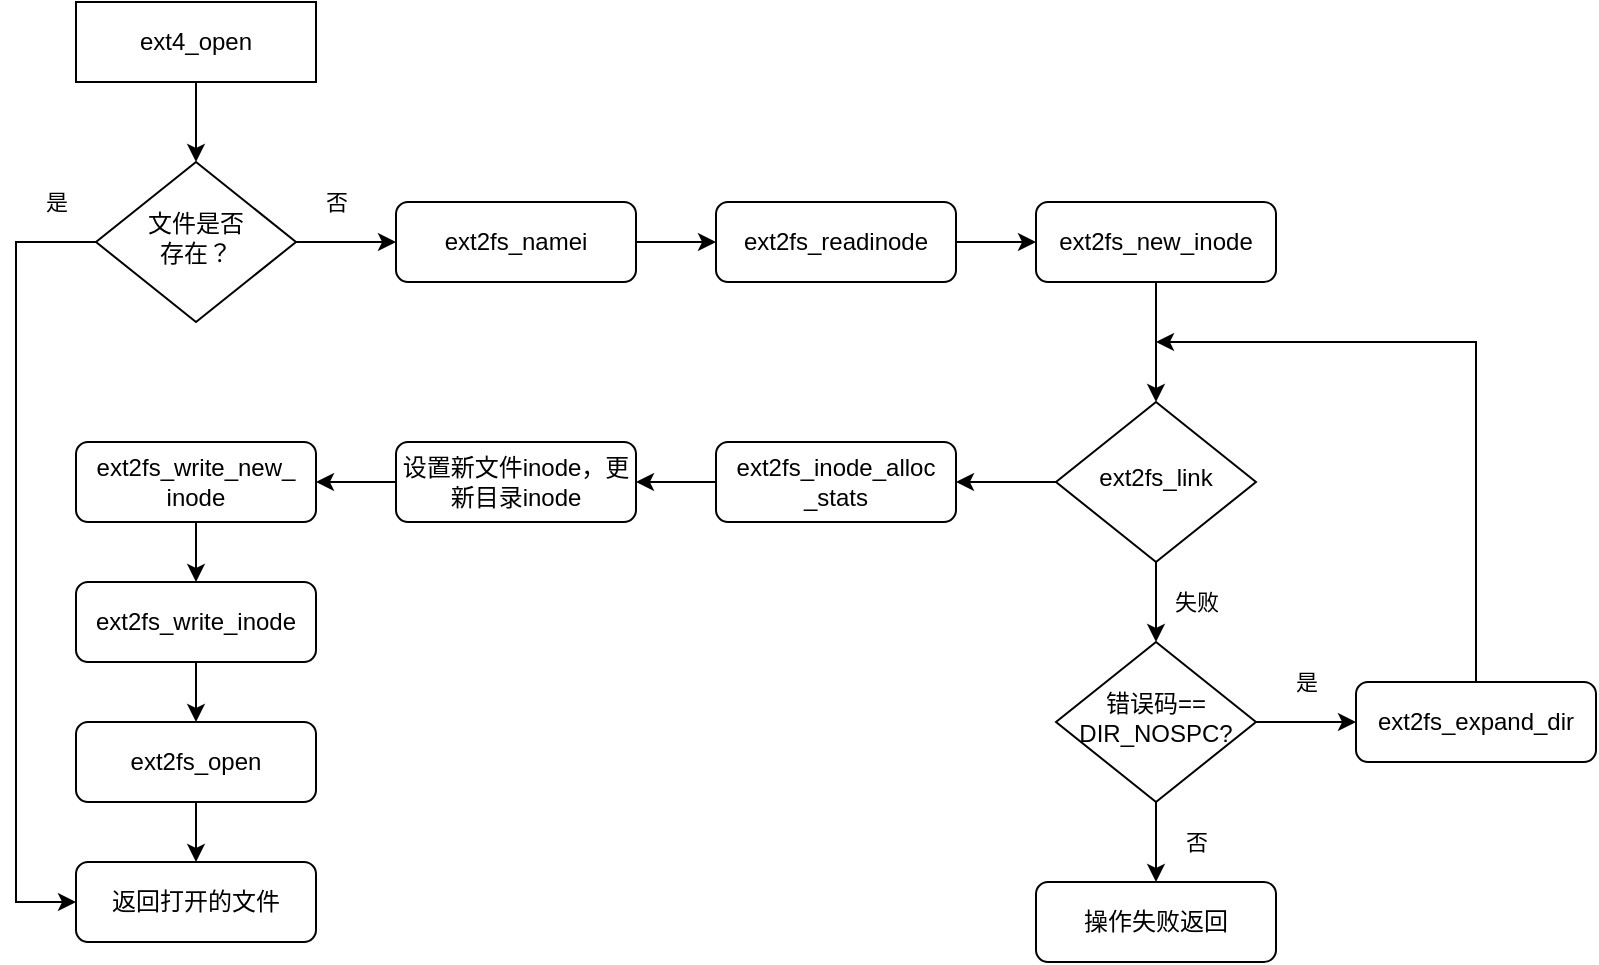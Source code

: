 <mxfile version="21.3.7" type="github">
  <diagram id="C5RBs43oDa-KdzZeNtuy" name="Page-1">
    <mxGraphModel dx="1018" dy="619" grid="1" gridSize="10" guides="1" tooltips="1" connect="1" arrows="1" fold="1" page="1" pageScale="1" pageWidth="500" pageHeight="300" math="0" shadow="0">
      <root>
        <mxCell id="WIyWlLk6GJQsqaUBKTNV-0" />
        <mxCell id="WIyWlLk6GJQsqaUBKTNV-1" parent="WIyWlLk6GJQsqaUBKTNV-0" />
        <mxCell id="WIyWlLk6GJQsqaUBKTNV-6" value="文件是否&lt;br&gt;存在？" style="rhombus;whiteSpace=wrap;html=1;shadow=0;fontFamily=Helvetica;fontSize=12;align=center;strokeWidth=1;spacing=6;spacingTop=-4;movable=1;resizable=1;rotatable=1;deletable=1;editable=1;locked=0;connectable=1;" parent="WIyWlLk6GJQsqaUBKTNV-1" vertex="1">
          <mxGeometry x="150" y="160" width="100" height="80" as="geometry" />
        </mxCell>
        <mxCell id="WIyWlLk6GJQsqaUBKTNV-7" value="ext2fs_namei" style="rounded=1;whiteSpace=wrap;html=1;fontSize=12;glass=0;strokeWidth=1;shadow=0;movable=1;resizable=1;rotatable=1;deletable=1;editable=1;locked=0;connectable=1;" parent="WIyWlLk6GJQsqaUBKTNV-1" vertex="1">
          <mxGeometry x="300" y="180" width="120" height="40" as="geometry" />
        </mxCell>
        <mxCell id="37cyVDTIAajDvD5pcmCs-14" value="否" style="edgeStyle=orthogonalEdgeStyle;rounded=0;orthogonalLoop=1;jettySize=auto;html=1;movable=1;resizable=1;rotatable=1;deletable=1;editable=1;locked=0;connectable=1;" parent="WIyWlLk6GJQsqaUBKTNV-1" source="WIyWlLk6GJQsqaUBKTNV-6" target="WIyWlLk6GJQsqaUBKTNV-7" edge="1">
          <mxGeometry x="-0.2" y="20" relative="1" as="geometry">
            <mxPoint as="offset" />
          </mxGeometry>
        </mxCell>
        <mxCell id="37cyVDTIAajDvD5pcmCs-1" value="ext2fs_readinode" style="rounded=1;whiteSpace=wrap;html=1;fontSize=12;glass=0;strokeWidth=1;shadow=0;movable=1;resizable=1;rotatable=1;deletable=1;editable=1;locked=0;connectable=1;" parent="WIyWlLk6GJQsqaUBKTNV-1" vertex="1">
          <mxGeometry x="460" y="180" width="120" height="40" as="geometry" />
        </mxCell>
        <mxCell id="37cyVDTIAajDvD5pcmCs-2" value="" style="edgeStyle=orthogonalEdgeStyle;rounded=0;orthogonalLoop=1;jettySize=auto;html=1;movable=1;resizable=1;rotatable=1;deletable=1;editable=1;locked=0;connectable=1;" parent="WIyWlLk6GJQsqaUBKTNV-1" source="WIyWlLk6GJQsqaUBKTNV-7" target="37cyVDTIAajDvD5pcmCs-1" edge="1">
          <mxGeometry relative="1" as="geometry" />
        </mxCell>
        <mxCell id="37cyVDTIAajDvD5pcmCs-5" value="ext2fs_new_inode" style="rounded=1;whiteSpace=wrap;html=1;fontSize=12;glass=0;strokeWidth=1;shadow=0;movable=1;resizable=1;rotatable=1;deletable=1;editable=1;locked=0;connectable=1;" parent="WIyWlLk6GJQsqaUBKTNV-1" vertex="1">
          <mxGeometry x="620" y="180" width="120" height="40" as="geometry" />
        </mxCell>
        <mxCell id="37cyVDTIAajDvD5pcmCs-6" value="" style="edgeStyle=orthogonalEdgeStyle;rounded=0;orthogonalLoop=1;jettySize=auto;html=1;movable=1;resizable=1;rotatable=1;deletable=1;editable=1;locked=0;connectable=1;" parent="WIyWlLk6GJQsqaUBKTNV-1" source="37cyVDTIAajDvD5pcmCs-1" target="37cyVDTIAajDvD5pcmCs-5" edge="1">
          <mxGeometry relative="1" as="geometry" />
        </mxCell>
        <mxCell id="37cyVDTIAajDvD5pcmCs-9" value="ext2fs_link" style="rhombus;whiteSpace=wrap;html=1;shadow=0;fontFamily=Helvetica;fontSize=12;align=center;strokeWidth=1;spacing=6;spacingTop=-4;movable=1;resizable=1;rotatable=1;deletable=1;editable=1;locked=0;connectable=1;" parent="WIyWlLk6GJQsqaUBKTNV-1" vertex="1">
          <mxGeometry x="630" y="280" width="100" height="80" as="geometry" />
        </mxCell>
        <mxCell id="37cyVDTIAajDvD5pcmCs-30" value="" style="edgeStyle=orthogonalEdgeStyle;rounded=0;orthogonalLoop=1;jettySize=auto;html=1;movable=1;resizable=1;rotatable=1;deletable=1;editable=1;locked=0;connectable=1;" parent="WIyWlLk6GJQsqaUBKTNV-1" source="37cyVDTIAajDvD5pcmCs-5" target="37cyVDTIAajDvD5pcmCs-9" edge="1">
          <mxGeometry relative="1" as="geometry" />
        </mxCell>
        <mxCell id="37cyVDTIAajDvD5pcmCs-19" value="错误码==&lt;br&gt;DIR_NOSPC?" style="rhombus;whiteSpace=wrap;html=1;shadow=0;fontFamily=Helvetica;fontSize=12;align=center;strokeWidth=1;spacing=6;spacingTop=-4;movable=1;resizable=1;rotatable=1;deletable=1;editable=1;locked=0;connectable=1;" parent="WIyWlLk6GJQsqaUBKTNV-1" vertex="1">
          <mxGeometry x="630" y="400" width="100" height="80" as="geometry" />
        </mxCell>
        <mxCell id="37cyVDTIAajDvD5pcmCs-20" value="失败" style="edgeStyle=orthogonalEdgeStyle;rounded=0;orthogonalLoop=1;jettySize=auto;html=1;movable=1;resizable=1;rotatable=1;deletable=1;editable=1;locked=0;connectable=1;" parent="WIyWlLk6GJQsqaUBKTNV-1" source="37cyVDTIAajDvD5pcmCs-9" target="37cyVDTIAajDvD5pcmCs-19" edge="1">
          <mxGeometry y="20" relative="1" as="geometry">
            <mxPoint as="offset" />
          </mxGeometry>
        </mxCell>
        <mxCell id="37cyVDTIAajDvD5pcmCs-21" value="操作失败返回" style="rounded=1;whiteSpace=wrap;html=1;fontSize=12;glass=0;strokeWidth=1;shadow=0;movable=1;resizable=1;rotatable=1;deletable=1;editable=1;locked=0;connectable=1;" parent="WIyWlLk6GJQsqaUBKTNV-1" vertex="1">
          <mxGeometry x="620" y="520" width="120" height="40" as="geometry" />
        </mxCell>
        <mxCell id="37cyVDTIAajDvD5pcmCs-22" value="否" style="edgeStyle=orthogonalEdgeStyle;rounded=0;orthogonalLoop=1;jettySize=auto;html=1;movable=1;resizable=1;rotatable=1;deletable=1;editable=1;locked=0;connectable=1;" parent="WIyWlLk6GJQsqaUBKTNV-1" source="37cyVDTIAajDvD5pcmCs-19" target="37cyVDTIAajDvD5pcmCs-21" edge="1">
          <mxGeometry y="20" relative="1" as="geometry">
            <mxPoint as="offset" />
          </mxGeometry>
        </mxCell>
        <mxCell id="37cyVDTIAajDvD5pcmCs-26" style="edgeStyle=orthogonalEdgeStyle;rounded=0;orthogonalLoop=1;jettySize=auto;html=1;exitX=0.5;exitY=0;exitDx=0;exitDy=0;movable=1;resizable=1;rotatable=1;deletable=1;editable=1;locked=0;connectable=1;" parent="WIyWlLk6GJQsqaUBKTNV-1" source="37cyVDTIAajDvD5pcmCs-23" edge="1">
          <mxGeometry relative="1" as="geometry">
            <mxPoint x="680" y="250" as="targetPoint" />
            <Array as="points">
              <mxPoint x="840" y="250" />
            </Array>
          </mxGeometry>
        </mxCell>
        <mxCell id="37cyVDTIAajDvD5pcmCs-23" value="ext2fs_expand_dir" style="rounded=1;whiteSpace=wrap;html=1;fontSize=12;glass=0;strokeWidth=1;shadow=0;movable=1;resizable=1;rotatable=1;deletable=1;editable=1;locked=0;connectable=1;" parent="WIyWlLk6GJQsqaUBKTNV-1" vertex="1">
          <mxGeometry x="780" y="420" width="120" height="40" as="geometry" />
        </mxCell>
        <mxCell id="37cyVDTIAajDvD5pcmCs-24" value="是" style="edgeStyle=orthogonalEdgeStyle;rounded=0;orthogonalLoop=1;jettySize=auto;html=1;movable=1;resizable=1;rotatable=1;deletable=1;editable=1;locked=0;connectable=1;" parent="WIyWlLk6GJQsqaUBKTNV-1" source="37cyVDTIAajDvD5pcmCs-19" target="37cyVDTIAajDvD5pcmCs-23" edge="1">
          <mxGeometry y="20" relative="1" as="geometry">
            <Array as="points">
              <mxPoint x="740" y="440" />
              <mxPoint x="740" y="440" />
            </Array>
            <mxPoint as="offset" />
          </mxGeometry>
        </mxCell>
        <mxCell id="37cyVDTIAajDvD5pcmCs-27" value="ext2fs_inode_alloc&lt;br&gt;_stats" style="rounded=1;whiteSpace=wrap;html=1;fontSize=12;glass=0;strokeWidth=1;shadow=0;movable=1;resizable=1;rotatable=1;deletable=1;editable=1;locked=0;connectable=1;" parent="WIyWlLk6GJQsqaUBKTNV-1" vertex="1">
          <mxGeometry x="460" y="300" width="120" height="40" as="geometry" />
        </mxCell>
        <mxCell id="37cyVDTIAajDvD5pcmCs-29" value="" style="edgeStyle=orthogonalEdgeStyle;rounded=0;orthogonalLoop=1;jettySize=auto;html=1;movable=1;resizable=1;rotatable=1;deletable=1;editable=1;locked=0;connectable=1;" parent="WIyWlLk6GJQsqaUBKTNV-1" source="37cyVDTIAajDvD5pcmCs-9" target="37cyVDTIAajDvD5pcmCs-27" edge="1">
          <mxGeometry relative="1" as="geometry" />
        </mxCell>
        <mxCell id="37cyVDTIAajDvD5pcmCs-31" value="设置新文件inode，更新目录inode" style="rounded=1;whiteSpace=wrap;html=1;fontSize=12;glass=0;strokeWidth=1;shadow=0;movable=1;resizable=1;rotatable=1;deletable=1;editable=1;locked=0;connectable=1;" parent="WIyWlLk6GJQsqaUBKTNV-1" vertex="1">
          <mxGeometry x="300" y="300" width="120" height="40" as="geometry" />
        </mxCell>
        <mxCell id="37cyVDTIAajDvD5pcmCs-32" value="" style="edgeStyle=orthogonalEdgeStyle;rounded=0;orthogonalLoop=1;jettySize=auto;html=1;movable=1;resizable=1;rotatable=1;deletable=1;editable=1;locked=0;connectable=1;" parent="WIyWlLk6GJQsqaUBKTNV-1" source="37cyVDTIAajDvD5pcmCs-27" target="37cyVDTIAajDvD5pcmCs-31" edge="1">
          <mxGeometry relative="1" as="geometry" />
        </mxCell>
        <mxCell id="37cyVDTIAajDvD5pcmCs-33" value="ext2fs_write_new_&lt;br&gt;inode" style="rounded=1;whiteSpace=wrap;html=1;fontSize=12;glass=0;strokeWidth=1;shadow=0;movable=1;resizable=1;rotatable=1;deletable=1;editable=1;locked=0;connectable=1;" parent="WIyWlLk6GJQsqaUBKTNV-1" vertex="1">
          <mxGeometry x="140" y="300" width="120" height="40" as="geometry" />
        </mxCell>
        <mxCell id="37cyVDTIAajDvD5pcmCs-34" value="" style="edgeStyle=orthogonalEdgeStyle;rounded=0;orthogonalLoop=1;jettySize=auto;html=1;movable=1;resizable=1;rotatable=1;deletable=1;editable=1;locked=0;connectable=1;" parent="WIyWlLk6GJQsqaUBKTNV-1" source="37cyVDTIAajDvD5pcmCs-31" target="37cyVDTIAajDvD5pcmCs-33" edge="1">
          <mxGeometry relative="1" as="geometry" />
        </mxCell>
        <mxCell id="37cyVDTIAajDvD5pcmCs-35" value="ext2fs_write_inode" style="rounded=1;whiteSpace=wrap;html=1;fontSize=12;glass=0;strokeWidth=1;shadow=0;movable=1;resizable=1;rotatable=1;deletable=1;editable=1;locked=0;connectable=1;" parent="WIyWlLk6GJQsqaUBKTNV-1" vertex="1">
          <mxGeometry x="140" y="370" width="120" height="40" as="geometry" />
        </mxCell>
        <mxCell id="37cyVDTIAajDvD5pcmCs-36" value="" style="edgeStyle=orthogonalEdgeStyle;rounded=0;orthogonalLoop=1;jettySize=auto;html=1;movable=1;resizable=1;rotatable=1;deletable=1;editable=1;locked=0;connectable=1;" parent="WIyWlLk6GJQsqaUBKTNV-1" source="37cyVDTIAajDvD5pcmCs-33" target="37cyVDTIAajDvD5pcmCs-35" edge="1">
          <mxGeometry relative="1" as="geometry" />
        </mxCell>
        <mxCell id="37cyVDTIAajDvD5pcmCs-37" value="ext2fs_open&lt;br&gt;" style="rounded=1;whiteSpace=wrap;html=1;fontSize=12;glass=0;strokeWidth=1;shadow=0;movable=1;resizable=1;rotatable=1;deletable=1;editable=1;locked=0;connectable=1;" parent="WIyWlLk6GJQsqaUBKTNV-1" vertex="1">
          <mxGeometry x="140" y="440" width="120" height="40" as="geometry" />
        </mxCell>
        <mxCell id="37cyVDTIAajDvD5pcmCs-38" value="" style="edgeStyle=orthogonalEdgeStyle;rounded=0;orthogonalLoop=1;jettySize=auto;html=1;movable=1;resizable=1;rotatable=1;deletable=1;editable=1;locked=0;connectable=1;" parent="WIyWlLk6GJQsqaUBKTNV-1" source="37cyVDTIAajDvD5pcmCs-35" target="37cyVDTIAajDvD5pcmCs-37" edge="1">
          <mxGeometry relative="1" as="geometry" />
        </mxCell>
        <mxCell id="37cyVDTIAajDvD5pcmCs-39" value="返回打开的文件" style="rounded=1;whiteSpace=wrap;html=1;fontSize=12;glass=0;strokeWidth=1;shadow=0;movable=1;resizable=1;rotatable=1;deletable=1;editable=1;locked=0;connectable=1;" parent="WIyWlLk6GJQsqaUBKTNV-1" vertex="1">
          <mxGeometry x="140" y="510" width="120" height="40" as="geometry" />
        </mxCell>
        <mxCell id="37cyVDTIAajDvD5pcmCs-41" value="是" style="edgeStyle=orthogonalEdgeStyle;rounded=0;orthogonalLoop=1;jettySize=auto;html=1;exitX=0;exitY=0.5;exitDx=0;exitDy=0;entryX=0;entryY=0.5;entryDx=0;entryDy=0;movable=1;resizable=1;rotatable=1;deletable=1;editable=1;locked=0;connectable=1;" parent="WIyWlLk6GJQsqaUBKTNV-1" source="WIyWlLk6GJQsqaUBKTNV-6" target="37cyVDTIAajDvD5pcmCs-39" edge="1">
          <mxGeometry x="-0.9" y="-20" relative="1" as="geometry">
            <mxPoint x="120" y="520" as="targetPoint" />
            <Array as="points">
              <mxPoint x="110" y="200" />
              <mxPoint x="110" y="530" />
            </Array>
            <mxPoint as="offset" />
          </mxGeometry>
        </mxCell>
        <mxCell id="37cyVDTIAajDvD5pcmCs-40" value="" style="edgeStyle=orthogonalEdgeStyle;rounded=0;orthogonalLoop=1;jettySize=auto;html=1;movable=1;resizable=1;rotatable=1;deletable=1;editable=1;locked=0;connectable=1;" parent="WIyWlLk6GJQsqaUBKTNV-1" source="37cyVDTIAajDvD5pcmCs-37" target="37cyVDTIAajDvD5pcmCs-39" edge="1">
          <mxGeometry relative="1" as="geometry" />
        </mxCell>
        <mxCell id="SkOD-dYW9ZAm7IGyQ5yn-2" value="" style="edgeStyle=orthogonalEdgeStyle;rounded=0;orthogonalLoop=1;jettySize=auto;html=1;" edge="1" parent="WIyWlLk6GJQsqaUBKTNV-1" source="SkOD-dYW9ZAm7IGyQ5yn-1" target="WIyWlLk6GJQsqaUBKTNV-6">
          <mxGeometry relative="1" as="geometry" />
        </mxCell>
        <mxCell id="SkOD-dYW9ZAm7IGyQ5yn-1" value="ext4_open" style="rounded=0;whiteSpace=wrap;html=1;" vertex="1" parent="WIyWlLk6GJQsqaUBKTNV-1">
          <mxGeometry x="140" y="80" width="120" height="40" as="geometry" />
        </mxCell>
      </root>
    </mxGraphModel>
  </diagram>
</mxfile>
